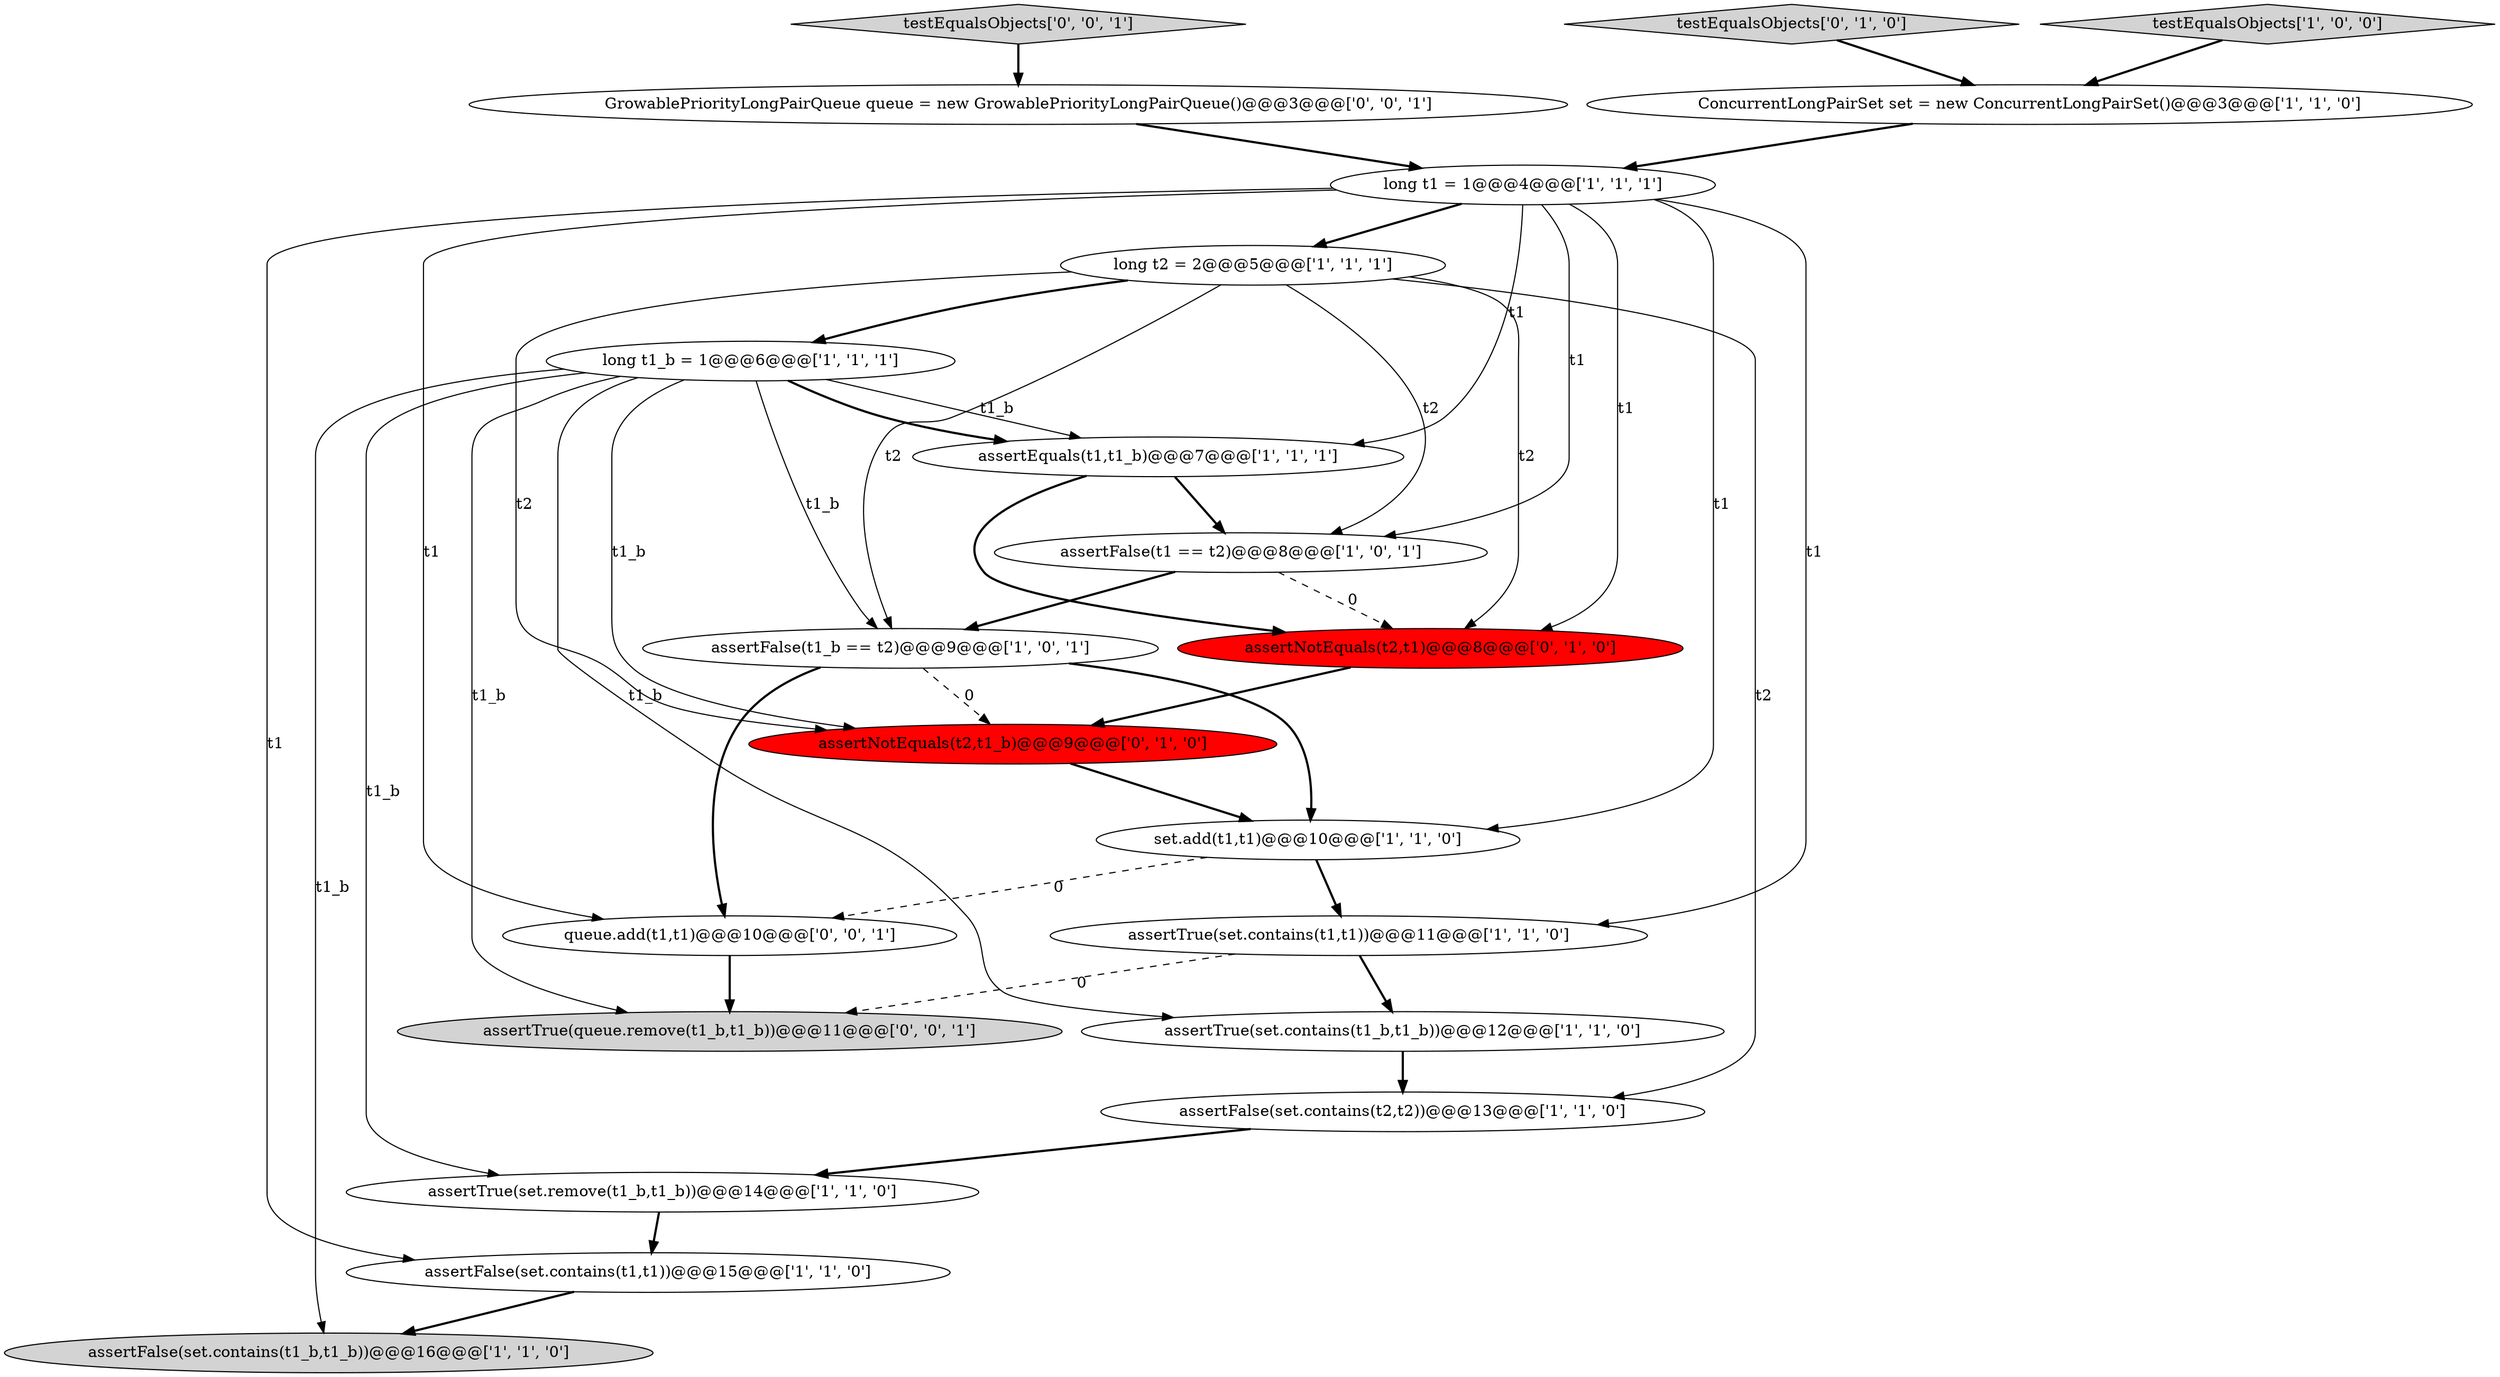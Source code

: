 digraph {
19 [style = filled, label = "assertTrue(queue.remove(t1_b,t1_b))@@@11@@@['0', '0', '1']", fillcolor = lightgray, shape = ellipse image = "AAA0AAABBB3BBB"];
16 [style = filled, label = "assertNotEquals(t2,t1_b)@@@9@@@['0', '1', '0']", fillcolor = red, shape = ellipse image = "AAA1AAABBB2BBB"];
11 [style = filled, label = "long t1_b = 1@@@6@@@['1', '1', '1']", fillcolor = white, shape = ellipse image = "AAA0AAABBB1BBB"];
13 [style = filled, label = "assertFalse(t1_b == t2)@@@9@@@['1', '0', '1']", fillcolor = white, shape = ellipse image = "AAA0AAABBB1BBB"];
9 [style = filled, label = "assertTrue(set.contains(t1_b,t1_b))@@@12@@@['1', '1', '0']", fillcolor = white, shape = ellipse image = "AAA0AAABBB1BBB"];
18 [style = filled, label = "queue.add(t1,t1)@@@10@@@['0', '0', '1']", fillcolor = white, shape = ellipse image = "AAA0AAABBB3BBB"];
5 [style = filled, label = "assertFalse(t1 == t2)@@@8@@@['1', '0', '1']", fillcolor = white, shape = ellipse image = "AAA0AAABBB1BBB"];
6 [style = filled, label = "testEqualsObjects['1', '0', '0']", fillcolor = lightgray, shape = diamond image = "AAA0AAABBB1BBB"];
10 [style = filled, label = "assertFalse(set.contains(t1_b,t1_b))@@@16@@@['1', '1', '0']", fillcolor = lightgray, shape = ellipse image = "AAA0AAABBB1BBB"];
1 [style = filled, label = "assertEquals(t1,t1_b)@@@7@@@['1', '1', '1']", fillcolor = white, shape = ellipse image = "AAA0AAABBB1BBB"];
0 [style = filled, label = "assertTrue(set.remove(t1_b,t1_b))@@@14@@@['1', '1', '0']", fillcolor = white, shape = ellipse image = "AAA0AAABBB1BBB"];
21 [style = filled, label = "GrowablePriorityLongPairQueue queue = new GrowablePriorityLongPairQueue()@@@3@@@['0', '0', '1']", fillcolor = white, shape = ellipse image = "AAA0AAABBB3BBB"];
8 [style = filled, label = "set.add(t1,t1)@@@10@@@['1', '1', '0']", fillcolor = white, shape = ellipse image = "AAA0AAABBB1BBB"];
20 [style = filled, label = "testEqualsObjects['0', '0', '1']", fillcolor = lightgray, shape = diamond image = "AAA0AAABBB3BBB"];
12 [style = filled, label = "long t2 = 2@@@5@@@['1', '1', '1']", fillcolor = white, shape = ellipse image = "AAA0AAABBB1BBB"];
2 [style = filled, label = "assertFalse(set.contains(t1,t1))@@@15@@@['1', '1', '0']", fillcolor = white, shape = ellipse image = "AAA0AAABBB1BBB"];
17 [style = filled, label = "assertNotEquals(t2,t1)@@@8@@@['0', '1', '0']", fillcolor = red, shape = ellipse image = "AAA1AAABBB2BBB"];
14 [style = filled, label = "assertFalse(set.contains(t2,t2))@@@13@@@['1', '1', '0']", fillcolor = white, shape = ellipse image = "AAA0AAABBB1BBB"];
15 [style = filled, label = "testEqualsObjects['0', '1', '0']", fillcolor = lightgray, shape = diamond image = "AAA0AAABBB2BBB"];
4 [style = filled, label = "long t1 = 1@@@4@@@['1', '1', '1']", fillcolor = white, shape = ellipse image = "AAA0AAABBB1BBB"];
7 [style = filled, label = "ConcurrentLongPairSet set = new ConcurrentLongPairSet()@@@3@@@['1', '1', '0']", fillcolor = white, shape = ellipse image = "AAA0AAABBB1BBB"];
3 [style = filled, label = "assertTrue(set.contains(t1,t1))@@@11@@@['1', '1', '0']", fillcolor = white, shape = ellipse image = "AAA0AAABBB1BBB"];
1->5 [style = bold, label=""];
4->3 [style = solid, label="t1"];
4->2 [style = solid, label="t1"];
4->8 [style = solid, label="t1"];
11->13 [style = solid, label="t1_b"];
15->7 [style = bold, label=""];
16->8 [style = bold, label=""];
11->1 [style = bold, label=""];
0->2 [style = bold, label=""];
8->3 [style = bold, label=""];
12->11 [style = bold, label=""];
18->19 [style = bold, label=""];
4->18 [style = solid, label="t1"];
7->4 [style = bold, label=""];
4->5 [style = solid, label="t1"];
12->14 [style = solid, label="t2"];
4->17 [style = solid, label="t1"];
2->10 [style = bold, label=""];
11->9 [style = solid, label="t1_b"];
1->17 [style = bold, label=""];
3->19 [style = dashed, label="0"];
20->21 [style = bold, label=""];
11->16 [style = solid, label="t1_b"];
3->9 [style = bold, label=""];
11->0 [style = solid, label="t1_b"];
11->10 [style = solid, label="t1_b"];
5->17 [style = dashed, label="0"];
14->0 [style = bold, label=""];
11->19 [style = solid, label="t1_b"];
5->13 [style = bold, label=""];
12->13 [style = solid, label="t2"];
12->16 [style = solid, label="t2"];
13->16 [style = dashed, label="0"];
9->14 [style = bold, label=""];
4->1 [style = solid, label="t1"];
11->1 [style = solid, label="t1_b"];
4->12 [style = bold, label=""];
12->5 [style = solid, label="t2"];
8->18 [style = dashed, label="0"];
12->17 [style = solid, label="t2"];
13->8 [style = bold, label=""];
6->7 [style = bold, label=""];
17->16 [style = bold, label=""];
13->18 [style = bold, label=""];
21->4 [style = bold, label=""];
}
